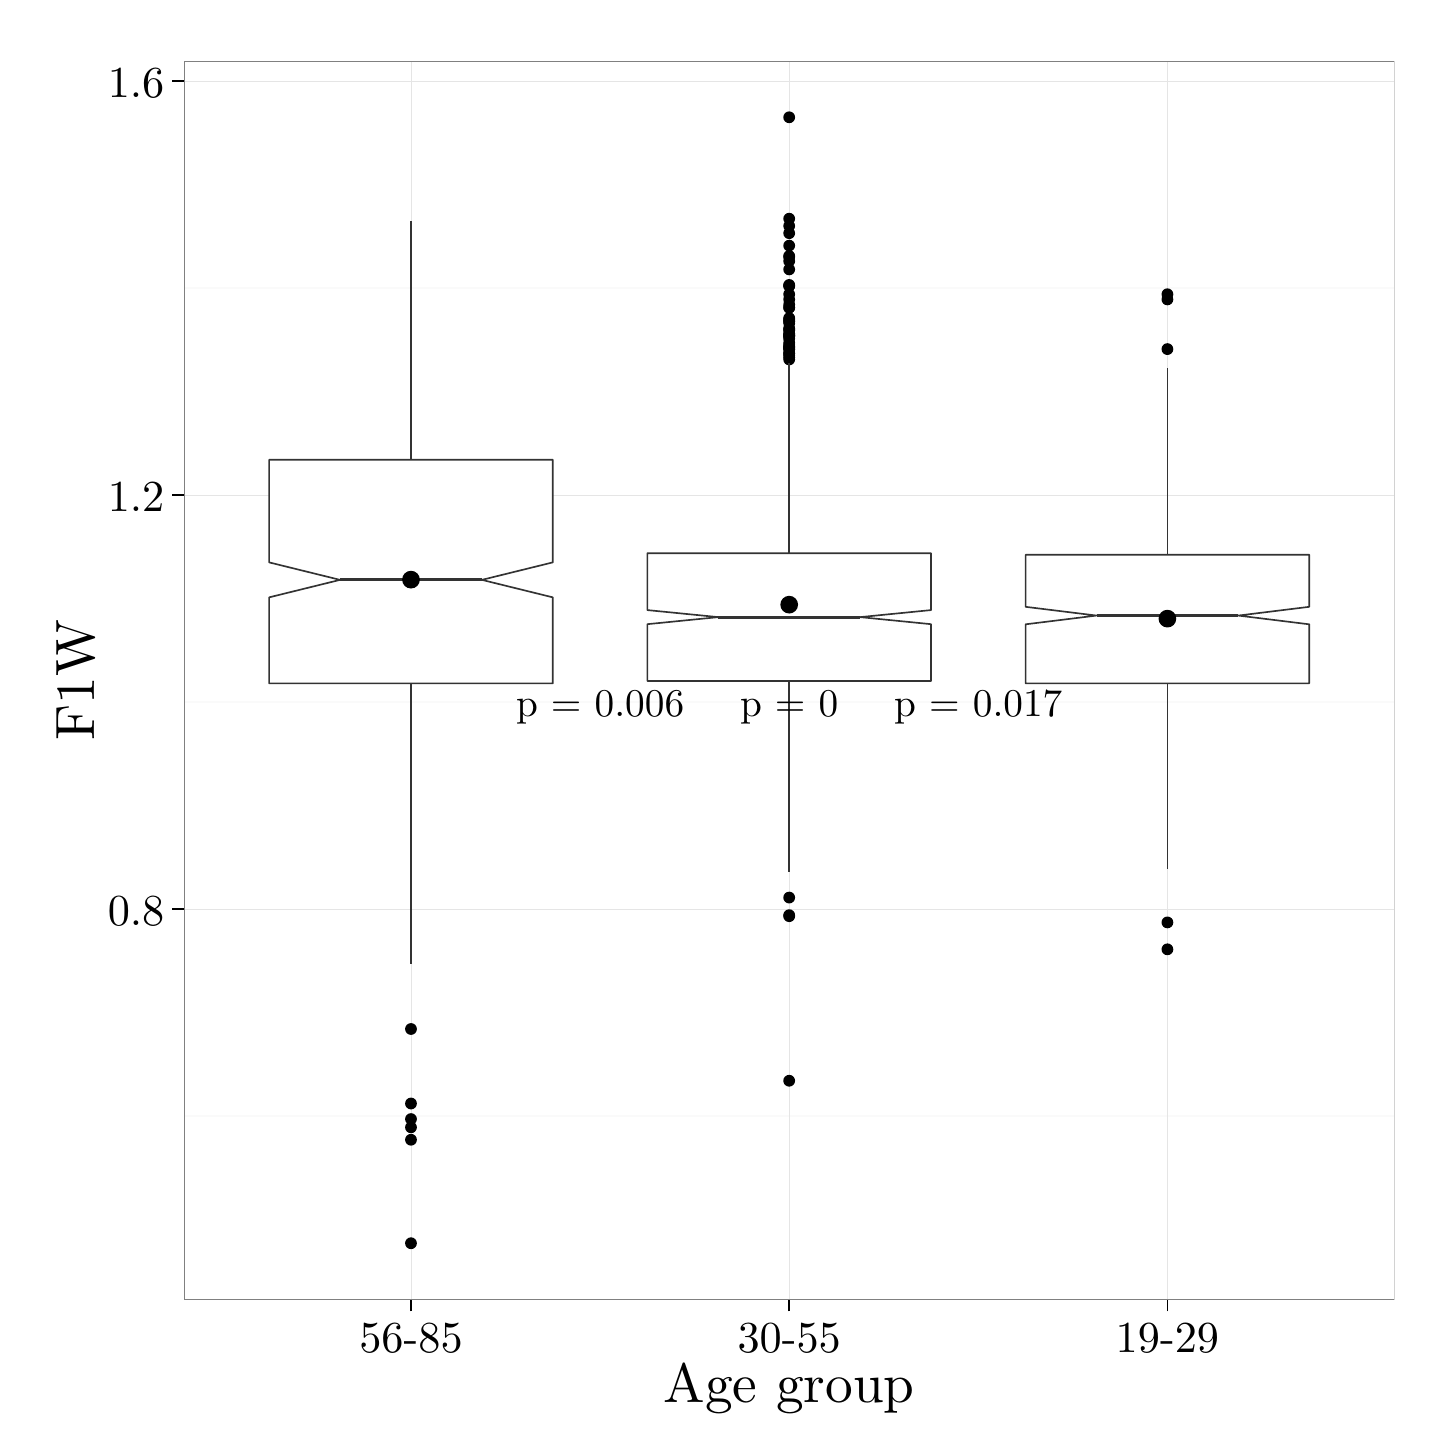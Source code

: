 % Created by tikzDevice version 0.8.1 on 2016-02-09 02:14:37
% !TEX encoding = UTF-8 Unicode
\begin{tikzpicture}[x=1pt,y=1pt]
\definecolor{fillColor}{RGB}{255,255,255}
\path[use as bounding box,fill=fillColor,fill opacity=0.00] (0,0) rectangle (505.89,505.89);
\begin{scope}
\path[clip] (  0.00,  0.00) rectangle (505.89,505.89);
\definecolor{drawColor}{RGB}{255,255,255}
\definecolor{fillColor}{RGB}{255,255,255}

\path[draw=drawColor,line width= 0.6pt,line join=round,line cap=round,fill=fillColor] (  0.00, -0.00) rectangle (505.89,505.89);
\end{scope}
\begin{scope}
\path[clip] ( 56.50, 46.31) rectangle (493.85,493.84);
\definecolor{fillColor}{RGB}{255,255,255}

\path[fill=fillColor] ( 56.50, 46.31) rectangle (493.85,493.84);
\definecolor{drawColor}{gray}{0.98}

\path[draw=drawColor,line width= 0.6pt,line join=round] ( 56.50,112.65) --
	(493.85,112.65);

\path[draw=drawColor,line width= 0.6pt,line join=round] ( 56.50,262.22) --
	(493.85,262.22);

\path[draw=drawColor,line width= 0.6pt,line join=round] ( 56.50,411.80) --
	(493.85,411.80);
\definecolor{drawColor}{gray}{0.90}

\path[draw=drawColor,line width= 0.2pt,line join=round] ( 56.50,187.43) --
	(493.85,187.43);

\path[draw=drawColor,line width= 0.2pt,line join=round] ( 56.50,337.01) --
	(493.85,337.01);

\path[draw=drawColor,line width= 0.2pt,line join=round] ( 56.50,486.59) --
	(493.85,486.59);

\path[draw=drawColor,line width= 0.2pt,line join=round] (138.51, 46.31) --
	(138.51,493.84);

\path[draw=drawColor,line width= 0.2pt,line join=round] (275.17, 46.31) --
	(275.17,493.84);

\path[draw=drawColor,line width= 0.2pt,line join=round] (411.84, 46.31) --
	(411.84,493.84);
\definecolor{fillColor}{RGB}{0,0,0}

\path[fill=fillColor] (138.51,108.53) circle (  2.13);

\path[fill=fillColor] (138.51,144.06) circle (  2.13);

\path[fill=fillColor] (138.51,117.13) circle (  2.13);

\path[fill=fillColor] (138.51,111.52) circle (  2.13);

\path[fill=fillColor] (138.51, 66.65) circle (  2.13);

\path[fill=fillColor] (138.51,104.04) circle (  2.13);
\definecolor{drawColor}{gray}{0.20}

\path[draw=drawColor,line width= 0.6pt,line join=round] (138.51,349.73) -- (138.51,436.11);

\path[draw=drawColor,line width= 0.6pt,line join=round] (138.51,268.95) -- (138.51,167.62);
\definecolor{fillColor}{RGB}{255,255,255}

\path[draw=drawColor,line width= 0.6pt,line join=round,line cap=round,fill=fillColor] ( 87.25,349.73) --
	( 87.25,312.67) --
	(112.88,306.35) --
	( 87.25,300.03) --
	( 87.25,268.95) --
	(189.76,268.95) --
	(189.76,300.03) --
	(164.13,306.35) --
	(189.76,312.67) --
	(189.76,349.73) --
	( 87.25,349.73) --
	cycle;

\path[draw=drawColor,line width= 1.1pt,line join=round] (112.88,306.35) -- (164.13,306.35);
\definecolor{fillColor}{RGB}{0,0,0}

\path[fill=fillColor] (275.17,396.84) circle (  2.13);

\path[fill=fillColor] (275.17,431.62) circle (  2.13);

\path[fill=fillColor] (275.17,399.84) circle (  2.13);

\path[fill=fillColor] (275.17,473.50) circle (  2.13);

\path[fill=fillColor] (275.17,436.86) circle (  2.13);

\path[fill=fillColor] (275.17,423.39) circle (  2.13);

\path[fill=fillColor] (275.17,394.60) circle (  2.13);

\path[fill=fillColor] (275.17,390.49) circle (  2.13);

\path[fill=fillColor] (275.17,390.49) circle (  2.13);

\path[fill=fillColor] (275.17,409.56) circle (  2.13);

\path[fill=fillColor] (275.17,412.92) circle (  2.13);

\path[fill=fillColor] (275.17,405.82) circle (  2.13);

\path[fill=fillColor] (275.17,396.47) circle (  2.13);

\path[fill=fillColor] (275.17,389.74) circle (  2.13);

\path[fill=fillColor] (275.17,434.24) circle (  2.13);

\path[fill=fillColor] (275.17,389.74) circle (  2.13);

\path[fill=fillColor] (275.17,400.58) circle (  2.13);

\path[fill=fillColor] (275.17,399.84) circle (  2.13);

\path[fill=fillColor] (275.17,400.96) circle (  2.13);

\path[fill=fillColor] (275.17,423.02) circle (  2.13);

\path[fill=fillColor] (275.17,388.24) circle (  2.13);

\path[fill=fillColor] (275.17,394.60) circle (  2.13);

\path[fill=fillColor] (275.17,391.98) circle (  2.13);

\path[fill=fillColor] (275.17,386.00) circle (  2.13);

\path[fill=fillColor] (275.17,404.70) circle (  2.13);

\path[fill=fillColor] (275.17,412.55) circle (  2.13);

\path[fill=fillColor] (275.17,412.55) circle (  2.13);

\path[fill=fillColor] (275.17,395.35) circle (  2.13);

\path[fill=fillColor] (275.17,394.97) circle (  2.13);

\path[fill=fillColor] (275.17,418.53) circle (  2.13);

\path[fill=fillColor] (275.17,407.69) circle (  2.13);

\path[fill=fillColor] (275.17,387.50) circle (  2.13);

\path[fill=fillColor] (275.17,388.24) circle (  2.13);

\path[fill=fillColor] (275.17,399.09) circle (  2.13);

\path[fill=fillColor] (275.17,390.49) circle (  2.13);

\path[fill=fillColor] (275.17,427.13) circle (  2.13);

\path[fill=fillColor] (275.17,386.75) circle (  2.13);

\path[fill=fillColor] (275.17,404.70) circle (  2.13);

\path[fill=fillColor] (275.17,421.52) circle (  2.13);

\path[fill=fillColor] (275.17,393.48) circle (  2.13);

\path[fill=fillColor] (275.17,394.23) circle (  2.13);

\path[fill=fillColor] (275.17,397.22) circle (  2.13);

\path[fill=fillColor] (275.17,185.19) circle (  2.13);

\path[fill=fillColor] (275.17,184.82) circle (  2.13);

\path[fill=fillColor] (275.17,125.36) circle (  2.13);

\path[fill=fillColor] (275.17,191.55) circle (  2.13);

\path[fill=fillColor] (275.17,391.23) circle (  2.13);

\path[draw=drawColor,line width= 0.6pt,line join=round] (275.17,315.98) -- (275.17,384.88);

\path[draw=drawColor,line width= 0.6pt,line join=round] (275.17,269.80) -- (275.17,200.90);
\definecolor{fillColor}{RGB}{255,255,255}

\path[draw=drawColor,line width= 0.6pt,line join=round,line cap=round,fill=fillColor] (223.92,315.98) --
	(223.92,295.43) --
	(249.55,292.89) --
	(223.92,290.34) --
	(223.92,269.80) --
	(326.43,269.80) --
	(326.43,290.34) --
	(300.80,292.89) --
	(326.43,295.43) --
	(326.43,315.98) --
	(223.92,315.98) --
	cycle;

\path[draw=drawColor,line width= 1.1pt,line join=round] (249.55,292.89) -- (300.80,292.89);
\definecolor{fillColor}{RGB}{0,0,0}

\path[fill=fillColor] (411.84,389.74) circle (  2.13);

\path[fill=fillColor] (411.84,407.69) circle (  2.13);

\path[fill=fillColor] (411.84,409.56) circle (  2.13);

\path[fill=fillColor] (411.84,172.85) circle (  2.13);

\path[fill=fillColor] (411.84,182.57) circle (  2.13);

\path[draw=drawColor,line width= 0.6pt,line join=round] (411.84,315.42) -- (411.84,383.01);

\path[draw=drawColor,line width= 0.6pt,line join=round] (411.84,268.95) -- (411.84,202.02);
\definecolor{fillColor}{RGB}{255,255,255}

\path[draw=drawColor,line width= 0.6pt,line join=round,line cap=round,fill=fillColor] (360.59,315.42) --
	(360.59,296.61) --
	(386.22,293.45) --
	(360.59,290.29) --
	(360.59,268.95) --
	(463.09,268.95) --
	(463.09,290.29) --
	(437.47,293.45) --
	(463.09,296.61) --
	(463.09,315.42) --
	(360.59,315.42) --
	cycle;

\path[draw=drawColor,line width= 1.1pt,line join=round] (386.22,293.45) -- (437.47,293.45);
\definecolor{fillColor}{RGB}{0,0,0}

\path[fill=fillColor] (138.51,306.43) circle (  3.20);

\path[fill=fillColor] (275.17,297.39) circle (  3.20);

\path[fill=fillColor] (411.84,292.34) circle (  3.20);
\definecolor{drawColor}{RGB}{0,0,0}

\node[text=drawColor,anchor=base,inner sep=0pt, outer sep=0pt, scale=  1.42] at (206.84,256.88) {p = 0.006};

\node[text=drawColor,anchor=base,inner sep=0pt, outer sep=0pt, scale=  1.42] at (343.51,256.88) {p = 0.017};

\node[text=drawColor,anchor=base,inner sep=0pt, outer sep=0pt, scale=  1.42] at (275.17,256.88) {p = 0};
\definecolor{drawColor}{gray}{0.50}

\path[draw=drawColor,line width= 0.6pt,line join=round,line cap=round] ( 56.50, 46.31) rectangle (493.85,493.84);
\end{scope}
\begin{scope}
\path[clip] (  0.00,  0.00) rectangle (505.89,505.89);
\definecolor{drawColor}{RGB}{0,0,0}

\node[text=drawColor,anchor=base east,inner sep=0pt, outer sep=0pt, scale=  1.60] at ( 49.39,181.40) {0.8};

\node[text=drawColor,anchor=base east,inner sep=0pt, outer sep=0pt, scale=  1.60] at ( 49.39,330.98) {1.2};

\node[text=drawColor,anchor=base east,inner sep=0pt, outer sep=0pt, scale=  1.60] at ( 49.39,480.56) {1.6};
\end{scope}
\begin{scope}
\path[clip] (  0.00,  0.00) rectangle (505.89,505.89);
\definecolor{drawColor}{RGB}{0,0,0}

\path[draw=drawColor,line width= 0.6pt,line join=round] ( 52.24,187.43) --
	( 56.50,187.43);

\path[draw=drawColor,line width= 0.6pt,line join=round] ( 52.24,337.01) --
	( 56.50,337.01);

\path[draw=drawColor,line width= 0.6pt,line join=round] ( 52.24,486.59) --
	( 56.50,486.59);
\end{scope}
\begin{scope}
\path[clip] (  0.00,  0.00) rectangle (505.89,505.89);
\definecolor{drawColor}{RGB}{0,0,0}

\path[draw=drawColor,line width= 0.6pt,line join=round] (138.51, 42.04) --
	(138.51, 46.31);

\path[draw=drawColor,line width= 0.6pt,line join=round] (275.17, 42.04) --
	(275.17, 46.31);

\path[draw=drawColor,line width= 0.6pt,line join=round] (411.84, 42.04) --
	(411.84, 46.31);
\end{scope}
\begin{scope}
\path[clip] (  0.00,  0.00) rectangle (505.89,505.89);
\definecolor{drawColor}{RGB}{0,0,0}

\node[text=drawColor,anchor=base,inner sep=0pt, outer sep=0pt, scale=  1.60] at (138.51, 27.13) {56-85};

\node[text=drawColor,anchor=base,inner sep=0pt, outer sep=0pt, scale=  1.60] at (275.17, 27.13) {30-55};

\node[text=drawColor,anchor=base,inner sep=0pt, outer sep=0pt, scale=  1.60] at (411.84, 27.13) {19-29};
\end{scope}
\begin{scope}
\path[clip] (  0.00,  0.00) rectangle (505.89,505.89);
\definecolor{drawColor}{RGB}{0,0,0}

\node[text=drawColor,anchor=base,inner sep=0pt, outer sep=0pt, scale=  2.00] at (275.17,  9.03) {Age group};
\end{scope}
\begin{scope}
\path[clip] (  0.00,  0.00) rectangle (505.89,505.89);
\definecolor{drawColor}{RGB}{0,0,0}

\node[text=drawColor,rotate= 90.00,anchor=base,inner sep=0pt, outer sep=0pt, scale=  2.00] at ( 24.12,270.08) {F1W};
\end{scope}
\end{tikzpicture}
